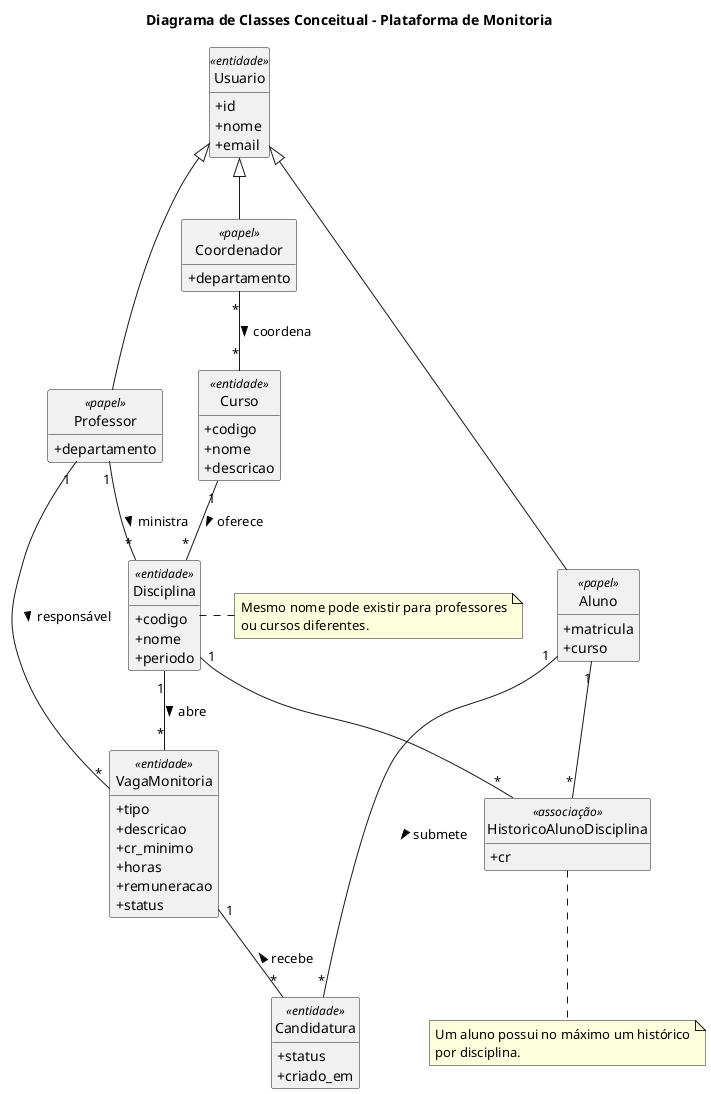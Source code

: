 @startuml
skinparam classAttributeIconSize 0
skinparam style strictuml
hide empty members

title Diagrama de Classes Conceitual - Plataforma de Monitoria

' Foco em clareza do domínio, menos detalhes técnicos do Django

class Usuario <<entidade>> {
  +id
  +nome
  +email
}

class Aluno <<papel>> {
  +matricula
  +curso
}

class Professor <<papel>> {
  +departamento
}

class Coordenador <<papel>> {
  +departamento
}

class Curso <<entidade>> {
  +codigo
  +nome
  +descricao
}

class Disciplina <<entidade>> {
  +codigo
  +nome
  +periodo
}

class VagaMonitoria <<entidade>> {
  +tipo
  +descricao
  +cr_minimo
  +horas
  +remuneracao
  +status
}

class Candidatura <<entidade>> {
  +status
  +criado_em
}

class HistoricoAlunoDisciplina <<associação>> {
  +cr
}

' Herança conceitual de papéis
Usuario <|-- Aluno
Usuario <|-- Professor
Usuario <|-- Coordenador

' Relacionamentos principais
Curso "1" -- "*" Disciplina : oferece >
Professor "1" -- "*" Disciplina : ministra >
Coordenador "*" -- "*" Curso : coordena >

Aluno "1" -- "*" Candidatura : submete >
VagaMonitoria "1" -- "*" Candidatura : recebe <

Disciplina "1" -- "*" VagaMonitoria : abre >
Professor "1" -- "*" VagaMonitoria : responsável >

Aluno "1" -- "*" HistoricoAlunoDisciplina
Disciplina "1" -- "*" HistoricoAlunoDisciplina

note right of Disciplina
Mesmo nome pode existir para professores
ou cursos diferentes.
end note

note bottom of HistoricoAlunoDisciplina
Um aluno possui no máximo um histórico
por disciplina.
end note

@enduml